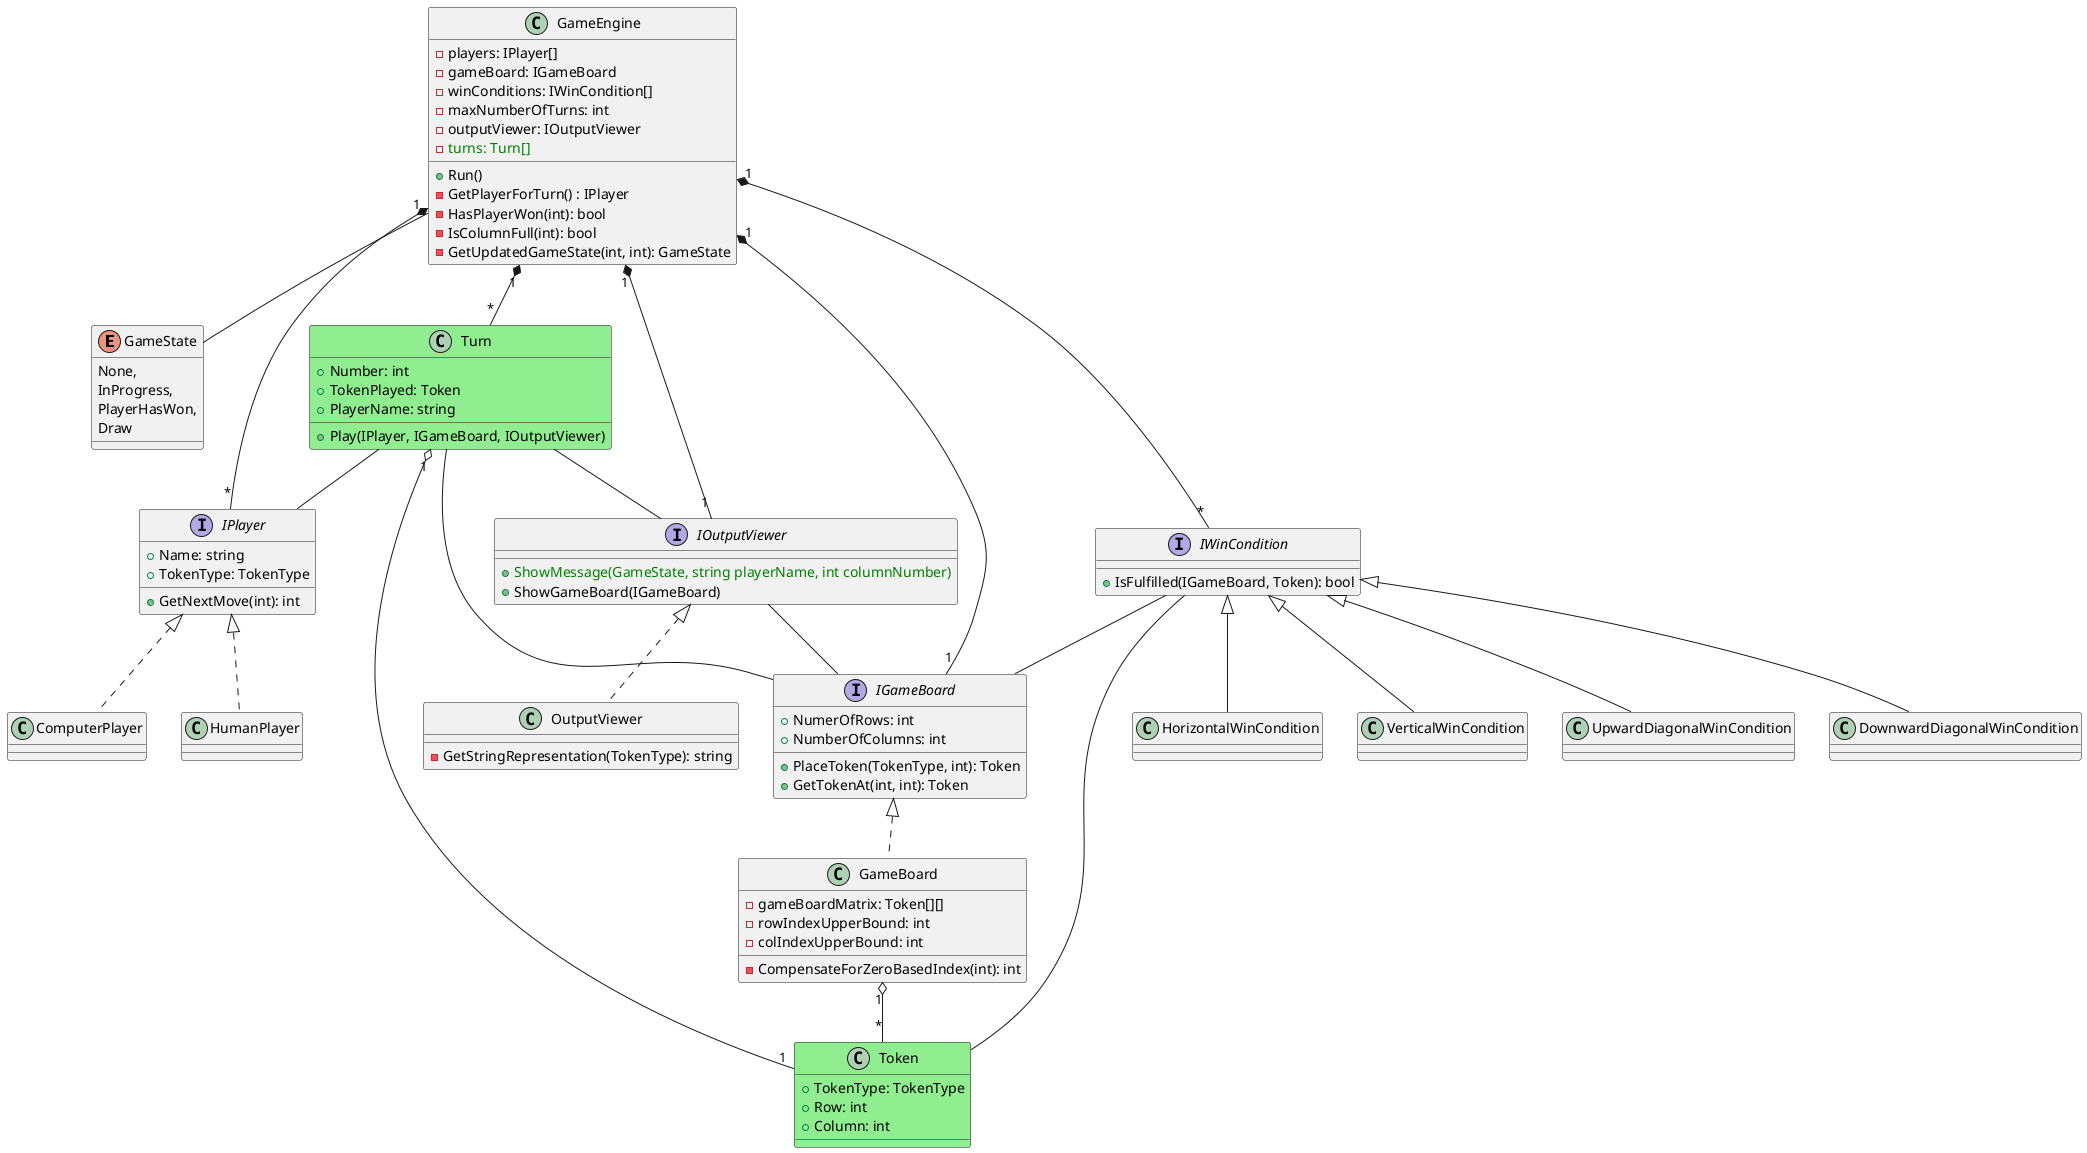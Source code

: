 @startuml ConnectFour

enum GameState {
    None,
    InProgress,
    PlayerHasWon,
    Draw
}

class GameEngine {
    -players: IPlayer[]
    -gameBoard: IGameBoard
    -winConditions: IWinCondition[]
    -maxNumberOfTurns: int
    -outputViewer: IOutputViewer
    -<font color="Green">turns: Turn[]
    +Run()
    -GetPlayerForTurn() : IPlayer
    -HasPlayerWon(int): bool
    -IsColumnFull(int): bool
    -GetUpdatedGameState(int, int): GameState
}

class Turn #lightgreen {
    +Number: int
    +TokenPlayed: Token
    +PlayerName: string
    +Play(IPlayer, IGameBoard, IOutputViewer)
}

class Token #lightgreen {
    +TokenType: TokenType
    +Row: int
    +Column: int
}

' Players
interface IPlayer {
    +Name: string
    +TokenType: TokenType
    +GetNextMove(int): int
}
class HumanPlayer
class ComputerPlayer

' Gameboard
interface IGameBoard {
    +NumerOfRows: int
    +NumberOfColumns: int
    +PlaceToken(TokenType, int): Token
    +GetTokenAt(int, int): Token
}

class GameBoard {
    -gameBoardMatrix: Token[][]
    -rowIndexUpperBound: int
    -colIndexUpperBound: int
    -CompensateForZeroBasedIndex(int): int
}

' Output
interface IOutputViewer {
    +<font color="Green">ShowMessage(GameState, string playerName, int columnNumber)
    +ShowGameBoard(IGameBoard)
}

class OutputViewer {
    -GetStringRepresentation(TokenType): string
}

' WinCondition
interface IWinCondition {
    +IsFulfilled(IGameBoard, Token): bool
}

class HorizontalWinCondition
class VerticalWinCondition
class UpwardDiagonalWinCondition
class DownwardDiagonalWinCondition

' Relations

GameEngine "1" *-- "*" Turn
Turn -- IPlayer
Turn -- IGameBoard
GameEngine -- GameState
GameEngine "1" *-- "*" IPlayer
GameEngine "1" *-- "*" IWinCondition
GameEngine "1" *-- "1" IOutputViewer

Turn "1" o-- "1" Token
GameBoard "1" o-- "*" Token
Turn -- IOutputViewer

GameEngine "1" *-- "1" IGameBoard
IGameBoard <|.. GameBoard

IWinCondition <|-- HorizontalWinCondition
IWinCondition <|-- VerticalWinCondition
IWinCondition <|-- UpwardDiagonalWinCondition
IWinCondition <|-- DownwardDiagonalWinCondition

IWinCondition -- IGameBoard
IWinCondition -- Token

IOutputViewer <|.. OutputViewer
IOutputViewer -- IGameBoard

IPlayer <|.. HumanPlayer
IPlayer <|.. ComputerPlayer

@enduml